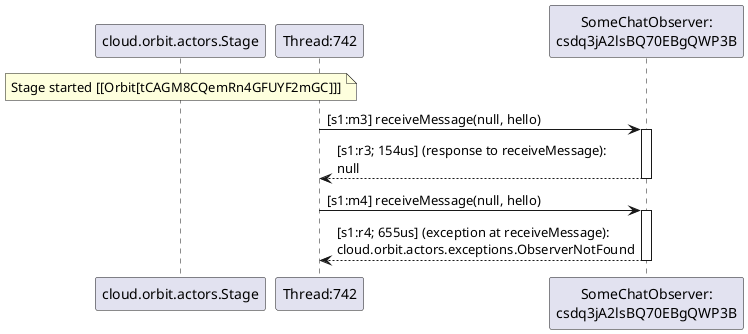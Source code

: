 @startuml
note over "cloud.orbit.actors.Stage": Stage started [[Orbit[tCAGM8CQemRn4GFUYF2mGC]]]
"Thread:742" -> "SomeChatObserver:\ncsdq3jA2lsBQ70EBgQWP3B" : [s1:m3] receiveMessage(null, hello)
activate "SomeChatObserver:\ncsdq3jA2lsBQ70EBgQWP3B"
"SomeChatObserver:\ncsdq3jA2lsBQ70EBgQWP3B" --> "Thread:742" : [s1:r3; 154us] (response to receiveMessage): \nnull
deactivate "SomeChatObserver:\ncsdq3jA2lsBQ70EBgQWP3B"
"Thread:742" -> "SomeChatObserver:\ncsdq3jA2lsBQ70EBgQWP3B" : [s1:m4] receiveMessage(null, hello)
activate "SomeChatObserver:\ncsdq3jA2lsBQ70EBgQWP3B"
"SomeChatObserver:\ncsdq3jA2lsBQ70EBgQWP3B" --> "Thread:742" : [s1:r4; 655us] (exception at receiveMessage):\ncloud.orbit.actors.exceptions.ObserverNotFound
deactivate "SomeChatObserver:\ncsdq3jA2lsBQ70EBgQWP3B"
@enduml

